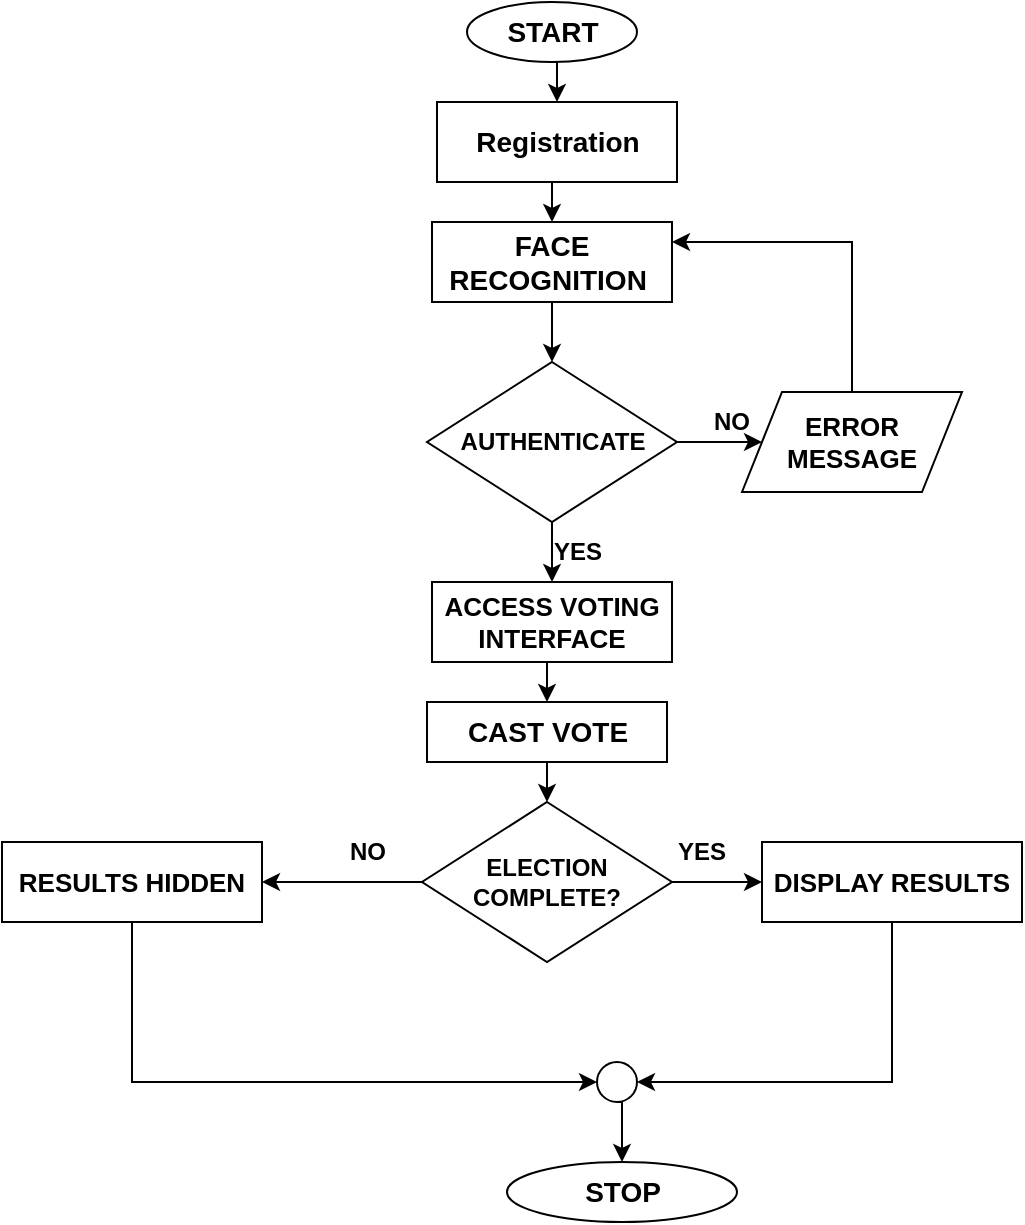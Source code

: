<mxfile version="25.0.3">
  <diagram name="Page-1" id="WKEdtSM3jrM_5UuTQD_j">
    <mxGraphModel dx="1050" dy="522" grid="1" gridSize="10" guides="1" tooltips="1" connect="1" arrows="1" fold="1" page="1" pageScale="1" pageWidth="850" pageHeight="1100" math="0" shadow="0">
      <root>
        <mxCell id="0" />
        <mxCell id="1" parent="0" />
        <object label="&lt;font style=&quot;font-size: 14px;&quot;&gt;&lt;b&gt;STOP&lt;/b&gt;&lt;/font&gt;" placeholders="1" Data="Data" id="9NHKSMUlSYhg7HR8SAOz-6">
          <mxCell style="ellipse;whiteSpace=wrap;html=1;" parent="1" vertex="1">
            <mxGeometry x="392.5" y="670" width="115" height="30" as="geometry" />
          </mxCell>
        </object>
        <mxCell id="lDO_9Y3Sv0ln4zMzOG0P-6" value="" style="edgeStyle=orthogonalEdgeStyle;rounded=0;orthogonalLoop=1;jettySize=auto;html=1;" edge="1" parent="1" source="9NHKSMUlSYhg7HR8SAOz-8" target="9NHKSMUlSYhg7HR8SAOz-9">
          <mxGeometry relative="1" as="geometry" />
        </mxCell>
        <mxCell id="9NHKSMUlSYhg7HR8SAOz-8" value="&lt;b&gt;&lt;font style=&quot;font-size: 14px;&quot;&gt;FACE RECOGNITION&amp;nbsp;&lt;/font&gt;&lt;/b&gt;" style="rounded=0;whiteSpace=wrap;html=1;" parent="1" vertex="1">
          <mxGeometry x="355" y="200" width="120" height="40" as="geometry" />
        </mxCell>
        <mxCell id="lDO_9Y3Sv0ln4zMzOG0P-5" style="edgeStyle=orthogonalEdgeStyle;rounded=0;orthogonalLoop=1;jettySize=auto;html=1;exitX=0.5;exitY=1;exitDx=0;exitDy=0;entryX=0.5;entryY=0;entryDx=0;entryDy=0;" edge="1" parent="1" source="lDO_9Y3Sv0ln4zMzOG0P-33">
          <mxGeometry relative="1" as="geometry">
            <mxPoint x="415" y="400" as="targetPoint" />
          </mxGeometry>
        </mxCell>
        <mxCell id="lDO_9Y3Sv0ln4zMzOG0P-35" style="edgeStyle=orthogonalEdgeStyle;rounded=0;orthogonalLoop=1;jettySize=auto;html=1;exitX=0.5;exitY=1;exitDx=0;exitDy=0;" edge="1" parent="1" source="9NHKSMUlSYhg7HR8SAOz-9" target="lDO_9Y3Sv0ln4zMzOG0P-33">
          <mxGeometry relative="1" as="geometry" />
        </mxCell>
        <mxCell id="lDO_9Y3Sv0ln4zMzOG0P-37" style="edgeStyle=orthogonalEdgeStyle;rounded=0;orthogonalLoop=1;jettySize=auto;html=1;exitX=1;exitY=0.5;exitDx=0;exitDy=0;entryX=0;entryY=0.5;entryDx=0;entryDy=0;" edge="1" parent="1" source="9NHKSMUlSYhg7HR8SAOz-9" target="lDO_9Y3Sv0ln4zMzOG0P-28">
          <mxGeometry relative="1" as="geometry" />
        </mxCell>
        <mxCell id="9NHKSMUlSYhg7HR8SAOz-9" value="&lt;b&gt;AUTHENTICATE&lt;span style=&quot;color: rgba(0, 0, 0, 0); font-family: monospace; font-size: 0px; text-align: start; text-wrap: nowrap;&quot;&gt;%3CmxGraphModel%3E%3Croot%3E%3CmxCell%20id%3D%220%22%2F%3E%3CmxCell%20id%3D%221%22%20parent%3D%220%22%2F%3E%3CmxCell%20id%3D%222%22%20value%3D%22%22%20style%3D%22rounded%3D0%3BwhiteSpace%3Dwrap%3Bhtml%3D1%3B%22%20vertex%3D%221%22%20parent%3D%221%22%3E%3CmxGeometry%20x%3D%22130%22%20y%3D%22190%22%20width%3D%22120%22%20height%3D%2260%22%20as%3D%22geometry%22%2F%3E%3C%2FmxCell%3E%3C%2Froot%3E%3C%2FmxGraphModel%3E&lt;/span&gt;&lt;/b&gt;" style="rhombus;whiteSpace=wrap;html=1;" parent="1" vertex="1">
          <mxGeometry x="352.5" y="270" width="125" height="80" as="geometry" />
        </mxCell>
        <mxCell id="lDO_9Y3Sv0ln4zMzOG0P-54" style="edgeStyle=orthogonalEdgeStyle;rounded=0;orthogonalLoop=1;jettySize=auto;html=1;exitX=0.5;exitY=1;exitDx=0;exitDy=0;entryX=0;entryY=0.5;entryDx=0;entryDy=0;" edge="1" parent="1" source="9NHKSMUlSYhg7HR8SAOz-10" target="lDO_9Y3Sv0ln4zMzOG0P-53">
          <mxGeometry relative="1" as="geometry" />
        </mxCell>
        <mxCell id="9NHKSMUlSYhg7HR8SAOz-10" value="&lt;b style=&quot;&quot;&gt;&lt;font style=&quot;font-size: 13px;&quot;&gt;RESULTS HIDDEN&lt;/font&gt;&lt;/b&gt;" style="rounded=0;whiteSpace=wrap;html=1;" parent="1" vertex="1">
          <mxGeometry x="140" y="510" width="130" height="40" as="geometry" />
        </mxCell>
        <mxCell id="lDO_9Y3Sv0ln4zMzOG0P-43" style="edgeStyle=orthogonalEdgeStyle;rounded=0;orthogonalLoop=1;jettySize=auto;html=1;exitX=0.5;exitY=1;exitDx=0;exitDy=0;entryX=0.5;entryY=0;entryDx=0;entryDy=0;" edge="1" parent="1" source="9NHKSMUlSYhg7HR8SAOz-11" target="lDO_9Y3Sv0ln4zMzOG0P-14">
          <mxGeometry relative="1" as="geometry" />
        </mxCell>
        <mxCell id="9NHKSMUlSYhg7HR8SAOz-11" value="&lt;font style=&quot;font-size: 14px;&quot;&gt;&lt;b&gt;CAST VOTE&lt;/b&gt;&lt;/font&gt;" style="rounded=0;whiteSpace=wrap;html=1;" parent="1" vertex="1">
          <mxGeometry x="352.5" y="440" width="120" height="30" as="geometry" />
        </mxCell>
        <mxCell id="lDO_9Y3Sv0ln4zMzOG0P-22" style="edgeStyle=orthogonalEdgeStyle;rounded=0;orthogonalLoop=1;jettySize=auto;html=1;exitX=0.5;exitY=1;exitDx=0;exitDy=0;entryX=0.5;entryY=0;entryDx=0;entryDy=0;" edge="1" parent="1" source="9NHKSMUlSYhg7HR8SAOz-33" target="lDO_9Y3Sv0ln4zMzOG0P-21">
          <mxGeometry relative="1" as="geometry" />
        </mxCell>
        <object label="&lt;font style=&quot;font-size: 14px;&quot;&gt;&lt;b&gt;START&lt;/b&gt;&lt;/font&gt;" placeholders="1" Data="Data" id="9NHKSMUlSYhg7HR8SAOz-33">
          <mxCell style="ellipse;whiteSpace=wrap;html=1;" parent="1" vertex="1">
            <mxGeometry x="372.5" y="90" width="85" height="30" as="geometry" />
          </mxCell>
        </object>
        <mxCell id="lDO_9Y3Sv0ln4zMzOG0P-10" value="&lt;b&gt;YES&lt;/b&gt;" style="text;html=1;align=center;verticalAlign=middle;whiteSpace=wrap;rounded=0;" vertex="1" parent="1">
          <mxGeometry x="397.5" y="350" width="60" height="30" as="geometry" />
        </mxCell>
        <mxCell id="lDO_9Y3Sv0ln4zMzOG0P-44" style="edgeStyle=orthogonalEdgeStyle;rounded=0;orthogonalLoop=1;jettySize=auto;html=1;exitX=0;exitY=0.5;exitDx=0;exitDy=0;" edge="1" parent="1" source="lDO_9Y3Sv0ln4zMzOG0P-14" target="9NHKSMUlSYhg7HR8SAOz-10">
          <mxGeometry relative="1" as="geometry" />
        </mxCell>
        <mxCell id="lDO_9Y3Sv0ln4zMzOG0P-73" style="edgeStyle=orthogonalEdgeStyle;rounded=0;orthogonalLoop=1;jettySize=auto;html=1;exitX=1;exitY=0.5;exitDx=0;exitDy=0;entryX=0;entryY=0.5;entryDx=0;entryDy=0;" edge="1" parent="1" source="lDO_9Y3Sv0ln4zMzOG0P-14" target="lDO_9Y3Sv0ln4zMzOG0P-38">
          <mxGeometry relative="1" as="geometry" />
        </mxCell>
        <mxCell id="lDO_9Y3Sv0ln4zMzOG0P-14" value="&lt;b&gt;ELECTION COMPLETE?&lt;/b&gt;" style="rhombus;whiteSpace=wrap;html=1;" vertex="1" parent="1">
          <mxGeometry x="350" y="490" width="125" height="80" as="geometry" />
        </mxCell>
        <mxCell id="lDO_9Y3Sv0ln4zMzOG0P-23" style="edgeStyle=orthogonalEdgeStyle;rounded=0;orthogonalLoop=1;jettySize=auto;html=1;exitX=0.5;exitY=1;exitDx=0;exitDy=0;entryX=0.5;entryY=0;entryDx=0;entryDy=0;" edge="1" parent="1" source="lDO_9Y3Sv0ln4zMzOG0P-21" target="9NHKSMUlSYhg7HR8SAOz-8">
          <mxGeometry relative="1" as="geometry" />
        </mxCell>
        <mxCell id="lDO_9Y3Sv0ln4zMzOG0P-21" value="&lt;b&gt;&lt;font style=&quot;font-size: 14px;&quot;&gt;Registration&lt;/font&gt;&lt;/b&gt;" style="rounded=0;whiteSpace=wrap;html=1;" vertex="1" parent="1">
          <mxGeometry x="357.5" y="140" width="120" height="40" as="geometry" />
        </mxCell>
        <mxCell id="lDO_9Y3Sv0ln4zMzOG0P-24" value="&lt;b&gt;NO&lt;/b&gt;" style="text;html=1;align=center;verticalAlign=middle;whiteSpace=wrap;rounded=0;" vertex="1" parent="1">
          <mxGeometry x="475" y="285" width="60" height="30" as="geometry" />
        </mxCell>
        <mxCell id="lDO_9Y3Sv0ln4zMzOG0P-32" style="edgeStyle=orthogonalEdgeStyle;rounded=0;orthogonalLoop=1;jettySize=auto;html=1;exitX=0.5;exitY=0;exitDx=0;exitDy=0;entryX=1;entryY=0.25;entryDx=0;entryDy=0;" edge="1" parent="1" source="lDO_9Y3Sv0ln4zMzOG0P-28" target="9NHKSMUlSYhg7HR8SAOz-8">
          <mxGeometry relative="1" as="geometry" />
        </mxCell>
        <mxCell id="lDO_9Y3Sv0ln4zMzOG0P-28" value="&lt;font style=&quot;font-size: 13px;&quot;&gt;&lt;b style=&quot;&quot;&gt;ERROR&lt;/b&gt;&lt;/font&gt;&lt;div&gt;&lt;font style=&quot;font-size: 13px;&quot;&gt;&lt;b style=&quot;&quot;&gt;MESSAGE&lt;/b&gt;&lt;/font&gt;&lt;/div&gt;" style="shape=parallelogram;perimeter=parallelogramPerimeter;whiteSpace=wrap;html=1;fixedSize=1;" vertex="1" parent="1">
          <mxGeometry x="510" y="285" width="110" height="50" as="geometry" />
        </mxCell>
        <mxCell id="lDO_9Y3Sv0ln4zMzOG0P-42" style="edgeStyle=orthogonalEdgeStyle;rounded=0;orthogonalLoop=1;jettySize=auto;html=1;exitX=0.5;exitY=1;exitDx=0;exitDy=0;entryX=0.5;entryY=0;entryDx=0;entryDy=0;" edge="1" parent="1" source="lDO_9Y3Sv0ln4zMzOG0P-33" target="9NHKSMUlSYhg7HR8SAOz-11">
          <mxGeometry relative="1" as="geometry" />
        </mxCell>
        <mxCell id="lDO_9Y3Sv0ln4zMzOG0P-33" value="&lt;b style=&quot;&quot;&gt;&lt;font style=&quot;font-size: 13px;&quot;&gt;ACCESS VOTING INTERFACE&lt;/font&gt;&lt;/b&gt;" style="rounded=0;whiteSpace=wrap;html=1;" vertex="1" parent="1">
          <mxGeometry x="355" y="380" width="120" height="40" as="geometry" />
        </mxCell>
        <mxCell id="lDO_9Y3Sv0ln4zMzOG0P-66" style="edgeStyle=orthogonalEdgeStyle;rounded=0;orthogonalLoop=1;jettySize=auto;html=1;exitX=0.5;exitY=1;exitDx=0;exitDy=0;entryX=1;entryY=0.5;entryDx=0;entryDy=0;" edge="1" parent="1" source="lDO_9Y3Sv0ln4zMzOG0P-38" target="lDO_9Y3Sv0ln4zMzOG0P-53">
          <mxGeometry relative="1" as="geometry" />
        </mxCell>
        <mxCell id="lDO_9Y3Sv0ln4zMzOG0P-38" value="&lt;font style=&quot;font-size: 13px;&quot;&gt;&lt;b style=&quot;&quot;&gt;DISPLAY RESULTS&lt;/b&gt;&lt;/font&gt;" style="rounded=0;whiteSpace=wrap;html=1;" vertex="1" parent="1">
          <mxGeometry x="520" y="510" width="130" height="40" as="geometry" />
        </mxCell>
        <mxCell id="lDO_9Y3Sv0ln4zMzOG0P-58" style="edgeStyle=orthogonalEdgeStyle;rounded=0;orthogonalLoop=1;jettySize=auto;html=1;exitX=0.5;exitY=1;exitDx=0;exitDy=0;entryX=0.5;entryY=0;entryDx=0;entryDy=0;" edge="1" parent="1" source="lDO_9Y3Sv0ln4zMzOG0P-53" target="9NHKSMUlSYhg7HR8SAOz-6">
          <mxGeometry relative="1" as="geometry" />
        </mxCell>
        <mxCell id="lDO_9Y3Sv0ln4zMzOG0P-53" value="" style="ellipse;whiteSpace=wrap;html=1;aspect=fixed;" vertex="1" parent="1">
          <mxGeometry x="437.5" y="620" width="20" height="20" as="geometry" />
        </mxCell>
        <mxCell id="lDO_9Y3Sv0ln4zMzOG0P-68" value="&lt;b&gt;NO&lt;/b&gt;" style="text;html=1;align=center;verticalAlign=middle;whiteSpace=wrap;rounded=0;" vertex="1" parent="1">
          <mxGeometry x="292.5" y="500" width="60" height="30" as="geometry" />
        </mxCell>
        <mxCell id="lDO_9Y3Sv0ln4zMzOG0P-70" value="&lt;b&gt;YES&lt;/b&gt;" style="text;html=1;align=center;verticalAlign=middle;whiteSpace=wrap;rounded=0;" vertex="1" parent="1">
          <mxGeometry x="460" y="500" width="60" height="30" as="geometry" />
        </mxCell>
      </root>
    </mxGraphModel>
  </diagram>
</mxfile>
